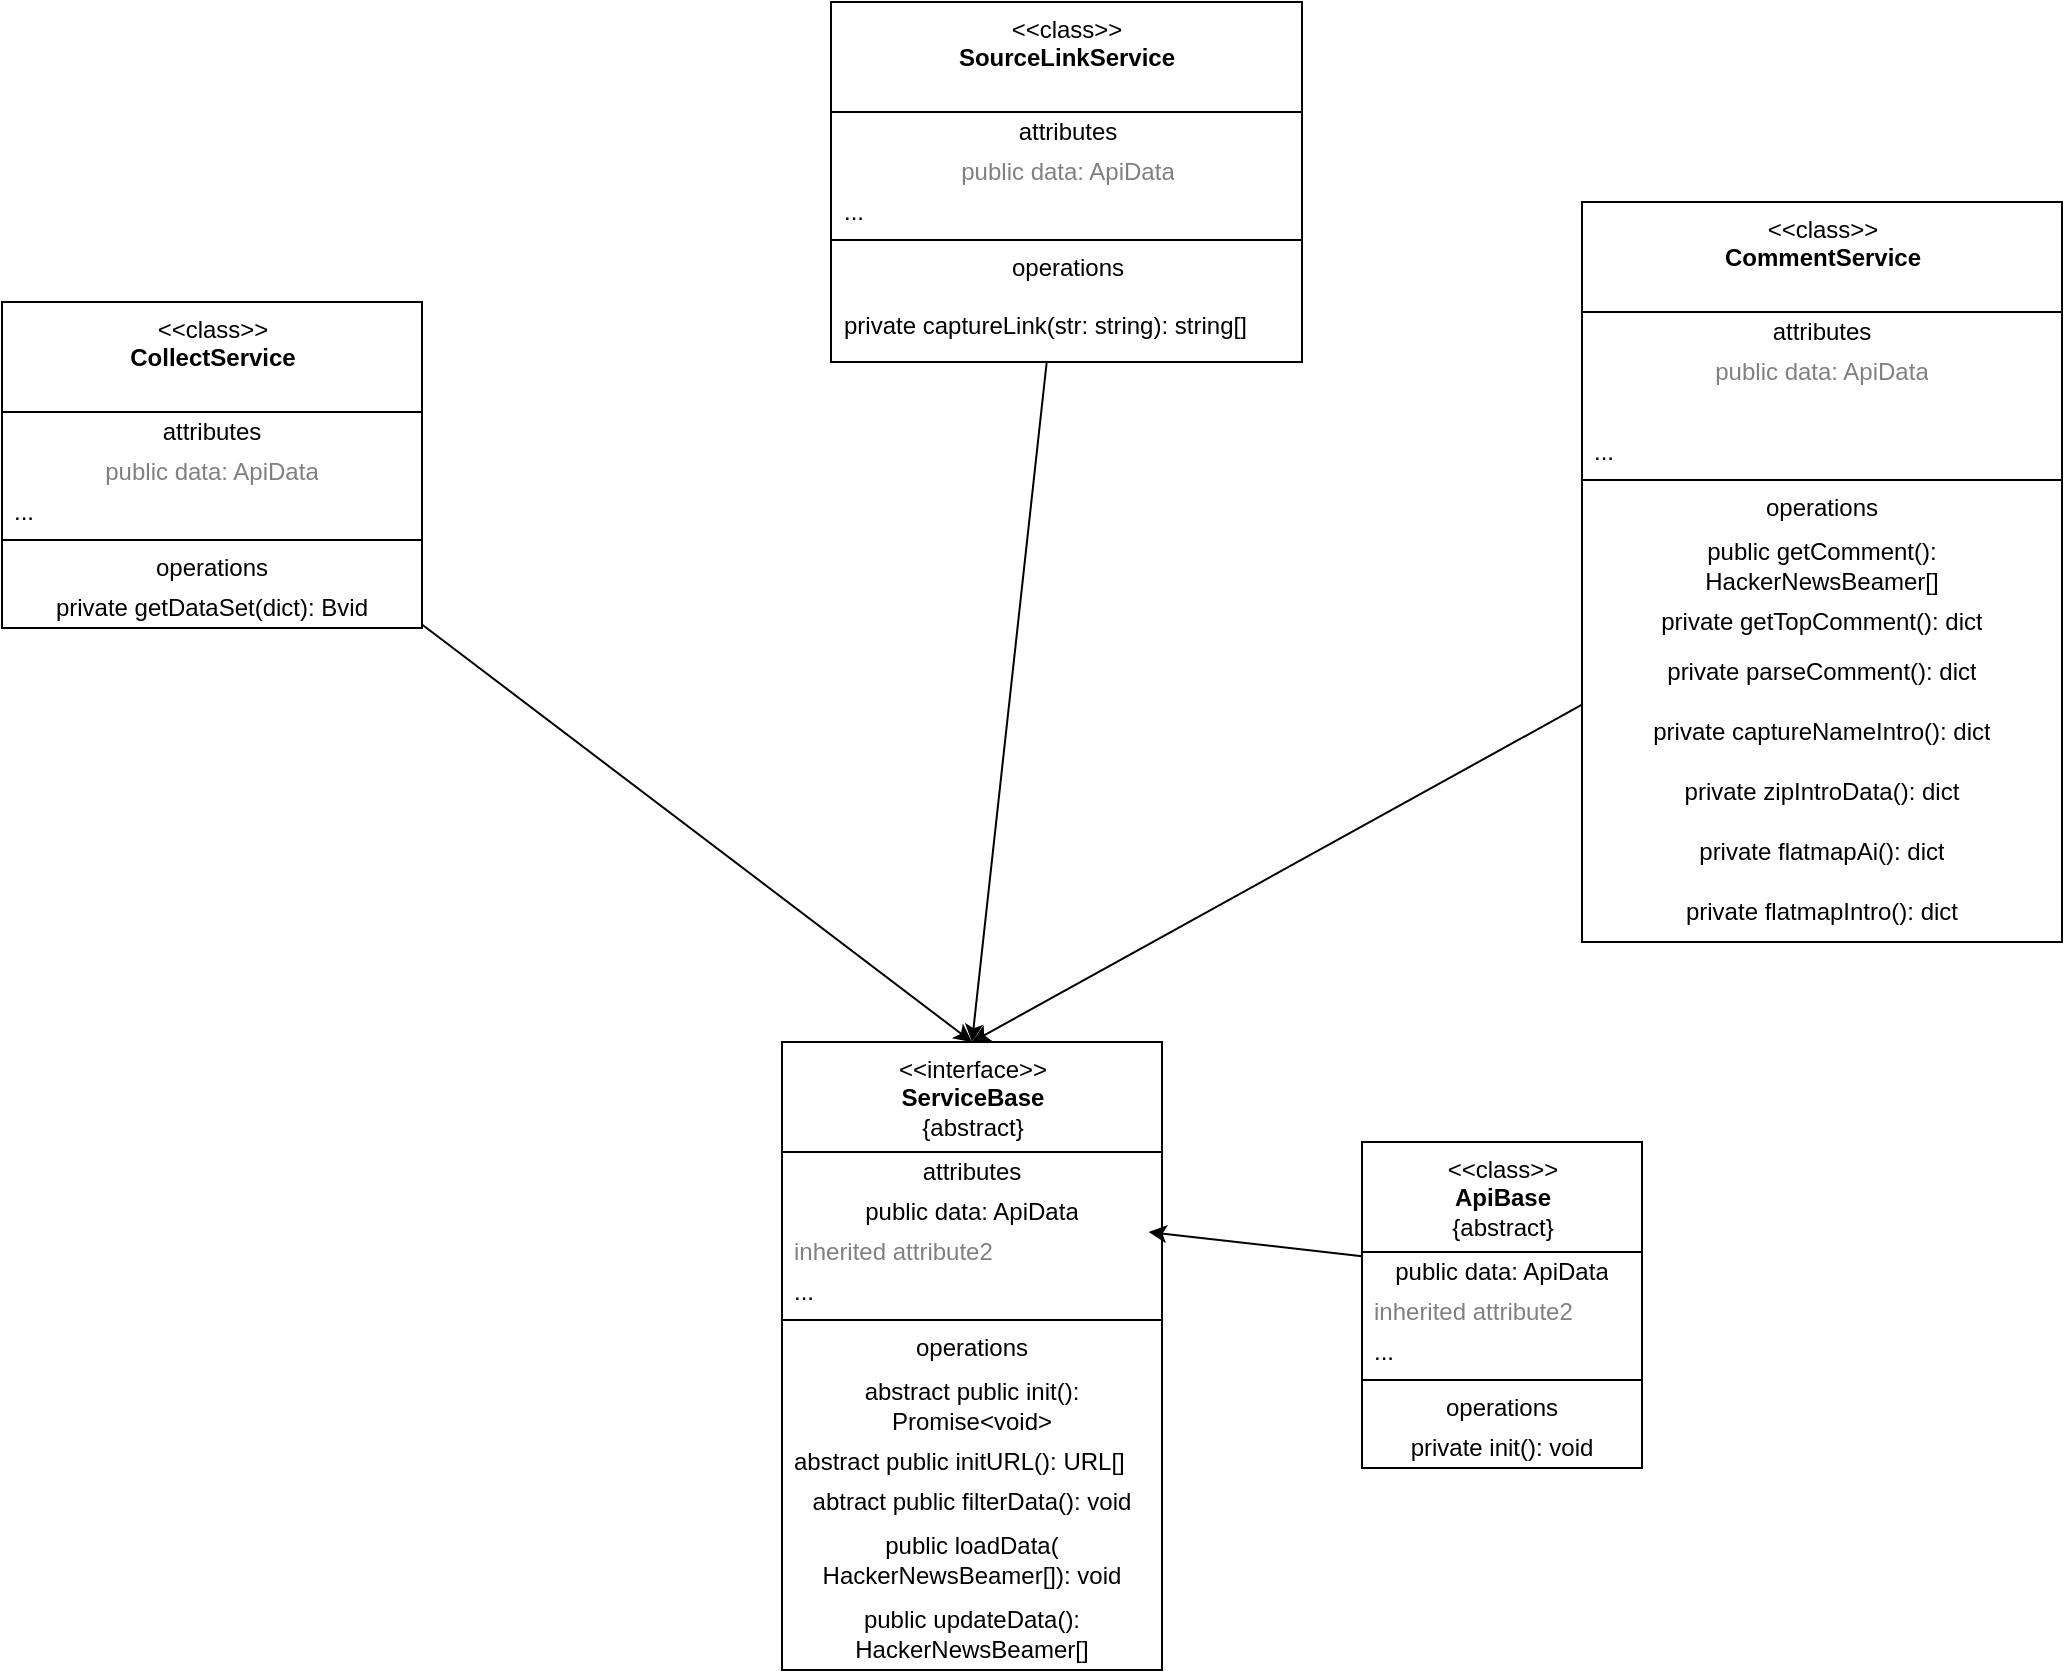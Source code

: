 <mxfile>
    <diagram id="YeGuNEtppTqeiuCvS5Zu" name="Page-1">
        <mxGraphModel dx="717" dy="519" grid="1" gridSize="10" guides="1" tooltips="1" connect="1" arrows="1" fold="1" page="1" pageScale="1" pageWidth="1169" pageHeight="1654" math="0" shadow="0">
            <root>
                <mxCell id="0"/>
                <mxCell id="1" parent="0"/>
                <mxCell id="102" style="html=1;entryX=0.5;entryY=0;entryDx=0;entryDy=0;" parent="1" source="2" target="24" edge="1">
                    <mxGeometry relative="1" as="geometry"/>
                </mxCell>
                <mxCell id="2" value="&amp;lt;&amp;lt;class&amp;gt;&amp;gt;&lt;br&gt;&lt;b&gt;CollectService&lt;/b&gt;" style="swimlane;fontStyle=0;align=center;verticalAlign=top;childLayout=stackLayout;horizontal=1;startSize=55;horizontalStack=0;resizeParent=1;resizeParentMax=0;resizeLast=0;collapsible=0;marginBottom=0;html=1;" parent="1" vertex="1">
                    <mxGeometry x="20" y="270" width="210" height="163" as="geometry"/>
                </mxCell>
                <mxCell id="3" value="attributes" style="text;html=1;strokeColor=none;fillColor=none;align=center;verticalAlign=middle;spacingLeft=4;spacingRight=4;overflow=hidden;rotatable=0;points=[[0,0.5],[1,0.5]];portConstraint=eastwest;" parent="2" vertex="1">
                    <mxGeometry y="55" width="210" height="20" as="geometry"/>
                </mxCell>
                <mxCell id="5" value="public data: ApiData" style="text;html=1;strokeColor=none;fillColor=none;align=center;verticalAlign=middle;spacingLeft=4;spacingRight=4;overflow=hidden;rotatable=0;points=[[0,0.5],[1,0.5]];portConstraint=eastwest;fontColor=#808080;" parent="2" vertex="1">
                    <mxGeometry y="75" width="210" height="20" as="geometry"/>
                </mxCell>
                <mxCell id="6" value="..." style="text;html=1;strokeColor=none;fillColor=none;align=left;verticalAlign=middle;spacingLeft=4;spacingRight=4;overflow=hidden;rotatable=0;points=[[0,0.5],[1,0.5]];portConstraint=eastwest;" parent="2" vertex="1">
                    <mxGeometry y="95" width="210" height="20" as="geometry"/>
                </mxCell>
                <mxCell id="7" value="" style="line;strokeWidth=1;fillColor=none;align=left;verticalAlign=middle;spacingTop=-1;spacingLeft=3;spacingRight=3;rotatable=0;labelPosition=right;points=[];portConstraint=eastwest;" parent="2" vertex="1">
                    <mxGeometry y="115" width="210" height="8" as="geometry"/>
                </mxCell>
                <mxCell id="112" value="operations" style="text;html=1;strokeColor=none;fillColor=none;align=center;verticalAlign=middle;spacingLeft=4;spacingRight=4;overflow=hidden;rotatable=0;points=[[0,0.5],[1,0.5]];portConstraint=eastwest;" vertex="1" parent="2">
                    <mxGeometry y="123" width="210" height="20" as="geometry"/>
                </mxCell>
                <mxCell id="46" value="private getDataSet(dict): Bvid" style="text;html=1;strokeColor=none;fillColor=none;align=center;verticalAlign=middle;spacingLeft=4;spacingRight=4;overflow=hidden;rotatable=0;points=[[0,0.5],[1,0.5]];portConstraint=eastwest;" parent="2" vertex="1">
                    <mxGeometry y="143" width="210" height="20" as="geometry"/>
                </mxCell>
                <mxCell id="104" style="html=1;entryX=0.5;entryY=0;entryDx=0;entryDy=0;" parent="1" source="18" target="24" edge="1">
                    <mxGeometry relative="1" as="geometry"/>
                </mxCell>
                <mxCell id="18" value="&amp;lt;&amp;lt;class&amp;gt;&amp;gt;&lt;br&gt;&lt;b&gt;CommentService&lt;/b&gt;" style="swimlane;fontStyle=0;align=center;verticalAlign=top;childLayout=stackLayout;horizontal=1;startSize=55;horizontalStack=0;resizeParent=1;resizeParentMax=0;resizeLast=0;collapsible=0;marginBottom=0;html=1;" parent="1" vertex="1">
                    <mxGeometry x="810" y="220" width="240" height="370" as="geometry"/>
                </mxCell>
                <mxCell id="19" value="attributes" style="text;html=1;strokeColor=none;fillColor=none;align=center;verticalAlign=middle;spacingLeft=4;spacingRight=4;overflow=hidden;rotatable=0;points=[[0,0.5],[1,0.5]];portConstraint=eastwest;" parent="18" vertex="1">
                    <mxGeometry y="55" width="240" height="20" as="geometry"/>
                </mxCell>
                <mxCell id="20" value="public data: ApiData" style="text;html=1;strokeColor=none;fillColor=none;align=center;verticalAlign=middle;spacingLeft=4;spacingRight=4;overflow=hidden;rotatable=0;points=[[0,0.5],[1,0.5]];portConstraint=eastwest;fontColor=#808080;" parent="18" vertex="1">
                    <mxGeometry y="75" width="240" height="20" as="geometry"/>
                </mxCell>
                <mxCell id="60" value="private mid: string" style="text;html=1;strokeColor=none;fillColor=none;align=center;verticalAlign=middle;spacingLeft=4;spacingRight=4;overflow=hidden;rotatable=0;points=[[0,0.5],[1,0.5]];portConstraint=eastwest;fontColor=#FFFFFF;" parent="18" vertex="1">
                    <mxGeometry y="95" width="240" height="20" as="geometry"/>
                </mxCell>
                <mxCell id="21" value="..." style="text;html=1;strokeColor=none;fillColor=none;align=left;verticalAlign=middle;spacingLeft=4;spacingRight=4;overflow=hidden;rotatable=0;points=[[0,0.5],[1,0.5]];portConstraint=eastwest;" parent="18" vertex="1">
                    <mxGeometry y="115" width="240" height="20" as="geometry"/>
                </mxCell>
                <mxCell id="22" value="" style="line;strokeWidth=1;fillColor=none;align=left;verticalAlign=middle;spacingTop=-1;spacingLeft=3;spacingRight=3;rotatable=0;labelPosition=right;points=[];portConstraint=eastwest;" parent="18" vertex="1">
                    <mxGeometry y="135" width="240" height="8" as="geometry"/>
                </mxCell>
                <mxCell id="23" value="operations" style="text;html=1;strokeColor=none;fillColor=none;align=center;verticalAlign=middle;spacingLeft=4;spacingRight=4;overflow=hidden;rotatable=0;points=[[0,0.5],[1,0.5]];portConstraint=eastwest;" parent="18" vertex="1">
                    <mxGeometry y="143" width="240" height="20" as="geometry"/>
                </mxCell>
                <mxCell id="56" value="public getComment(): &lt;br&gt;HackerNewsBeamer[]" style="text;html=1;strokeColor=none;fillColor=none;align=center;verticalAlign=middle;spacingLeft=4;spacingRight=4;overflow=hidden;rotatable=0;points=[[0,0.5],[1,0.5]];portConstraint=eastwest;" parent="18" vertex="1">
                    <mxGeometry y="163" width="240" height="37" as="geometry"/>
                </mxCell>
                <mxCell id="53" value="private getTopComment(): dict" style="text;html=1;strokeColor=none;fillColor=none;align=center;verticalAlign=middle;spacingLeft=4;spacingRight=4;overflow=hidden;rotatable=0;points=[[0,0.5],[1,0.5]];portConstraint=eastwest;" parent="18" vertex="1">
                    <mxGeometry y="200" width="240" height="20" as="geometry"/>
                </mxCell>
                <mxCell id="54" value="private parseComment(): dict" style="text;html=1;strokeColor=none;fillColor=none;align=center;verticalAlign=middle;spacingLeft=4;spacingRight=4;overflow=hidden;rotatable=0;points=[[0,0.5],[1,0.5]];portConstraint=eastwest;" parent="18" vertex="1">
                    <mxGeometry y="220" width="240" height="30" as="geometry"/>
                </mxCell>
                <mxCell id="55" value="private captureNameIntro(): dict" style="text;html=1;strokeColor=none;fillColor=none;align=center;verticalAlign=middle;spacingLeft=4;spacingRight=4;overflow=hidden;rotatable=0;points=[[0,0.5],[1,0.5]];portConstraint=eastwest;" parent="18" vertex="1">
                    <mxGeometry y="250" width="240" height="30" as="geometry"/>
                </mxCell>
                <mxCell id="114" value="private zipIntroData(): dict" style="text;html=1;strokeColor=none;fillColor=none;align=center;verticalAlign=middle;spacingLeft=4;spacingRight=4;overflow=hidden;rotatable=0;points=[[0,0.5],[1,0.5]];portConstraint=eastwest;" vertex="1" parent="18">
                    <mxGeometry y="280" width="240" height="30" as="geometry"/>
                </mxCell>
                <mxCell id="115" value="private flatmapAi(): dict" style="text;html=1;strokeColor=none;fillColor=none;align=center;verticalAlign=middle;spacingLeft=4;spacingRight=4;overflow=hidden;rotatable=0;points=[[0,0.5],[1,0.5]];portConstraint=eastwest;" vertex="1" parent="18">
                    <mxGeometry y="310" width="240" height="30" as="geometry"/>
                </mxCell>
                <mxCell id="116" value="private flatmapIntro(): dict" style="text;html=1;strokeColor=none;fillColor=none;align=center;verticalAlign=middle;spacingLeft=4;spacingRight=4;overflow=hidden;rotatable=0;points=[[0,0.5],[1,0.5]];portConstraint=eastwest;" vertex="1" parent="18">
                    <mxGeometry y="340" width="240" height="30" as="geometry"/>
                </mxCell>
                <mxCell id="24" value="&amp;lt;&amp;lt;interface&amp;gt;&amp;gt;&lt;br&gt;&lt;b&gt;ServiceBase&lt;br&gt;&lt;/b&gt;{abstract}&lt;b&gt;&lt;br&gt;&lt;/b&gt;" style="swimlane;fontStyle=0;align=center;verticalAlign=top;childLayout=stackLayout;horizontal=1;startSize=55;horizontalStack=0;resizeParent=1;resizeParentMax=0;resizeLast=0;collapsible=0;marginBottom=0;html=1;" parent="1" vertex="1">
                    <mxGeometry x="410" y="640" width="190" height="314" as="geometry"/>
                </mxCell>
                <mxCell id="25" value="attributes" style="text;html=1;strokeColor=none;fillColor=none;align=center;verticalAlign=middle;spacingLeft=4;spacingRight=4;overflow=hidden;rotatable=0;points=[[0,0.5],[1,0.5]];portConstraint=eastwest;" parent="24" vertex="1">
                    <mxGeometry y="55" width="190" height="20" as="geometry"/>
                </mxCell>
                <mxCell id="109" value="public data: ApiData" style="text;html=1;strokeColor=none;fillColor=none;align=center;verticalAlign=middle;spacingLeft=4;spacingRight=4;overflow=hidden;rotatable=0;points=[[0,0.5],[1,0.5]];portConstraint=eastwest;" parent="24" vertex="1">
                    <mxGeometry y="75" width="190" height="20" as="geometry"/>
                </mxCell>
                <mxCell id="26" value="inherited attribute2" style="text;html=1;strokeColor=none;fillColor=none;align=left;verticalAlign=middle;spacingLeft=4;spacingRight=4;overflow=hidden;rotatable=0;points=[[0,0.5],[1,0.5]];portConstraint=eastwest;fontColor=#808080;" parent="24" vertex="1">
                    <mxGeometry y="95" width="190" height="20" as="geometry"/>
                </mxCell>
                <mxCell id="27" value="..." style="text;html=1;strokeColor=none;fillColor=none;align=left;verticalAlign=middle;spacingLeft=4;spacingRight=4;overflow=hidden;rotatable=0;points=[[0,0.5],[1,0.5]];portConstraint=eastwest;" parent="24" vertex="1">
                    <mxGeometry y="115" width="190" height="20" as="geometry"/>
                </mxCell>
                <mxCell id="28" value="" style="line;strokeWidth=1;fillColor=none;align=left;verticalAlign=middle;spacingTop=-1;spacingLeft=3;spacingRight=3;rotatable=0;labelPosition=right;points=[];portConstraint=eastwest;" parent="24" vertex="1">
                    <mxGeometry y="135" width="190" height="8" as="geometry"/>
                </mxCell>
                <mxCell id="29" value="operations" style="text;html=1;strokeColor=none;fillColor=none;align=center;verticalAlign=middle;spacingLeft=4;spacingRight=4;overflow=hidden;rotatable=0;points=[[0,0.5],[1,0.5]];portConstraint=eastwest;" parent="24" vertex="1">
                    <mxGeometry y="143" width="190" height="20" as="geometry"/>
                </mxCell>
                <mxCell id="111" value="abstract public init(): &lt;br&gt;Promise&amp;lt;void&amp;gt;" style="text;html=1;strokeColor=none;fillColor=none;align=center;verticalAlign=middle;spacingLeft=4;spacingRight=4;overflow=hidden;rotatable=0;points=[[0,0.5],[1,0.5]];portConstraint=eastwest;" parent="24" vertex="1">
                    <mxGeometry y="163" width="190" height="37" as="geometry"/>
                </mxCell>
                <mxCell id="30" value="abstract public initURL(): URL[]" style="text;html=1;strokeColor=none;fillColor=none;align=left;verticalAlign=middle;spacingLeft=4;spacingRight=4;overflow=hidden;rotatable=0;points=[[0,0.5],[1,0.5]];portConstraint=eastwest;" parent="24" vertex="1">
                    <mxGeometry y="200" width="190" height="20" as="geometry"/>
                </mxCell>
                <mxCell id="69" value="abtract public filterData(): void" style="text;html=1;strokeColor=none;fillColor=none;align=center;verticalAlign=middle;spacingLeft=4;spacingRight=4;overflow=hidden;rotatable=0;points=[[0,0.5],[1,0.5]];portConstraint=eastwest;" parent="24" vertex="1">
                    <mxGeometry y="220" width="190" height="20" as="geometry"/>
                </mxCell>
                <mxCell id="70" value="public loadData(&lt;br&gt;HackerNewsBeamer[]): void" style="text;html=1;strokeColor=none;fillColor=none;align=center;verticalAlign=middle;spacingLeft=4;spacingRight=4;overflow=hidden;rotatable=0;points=[[0,0.5],[1,0.5]];portConstraint=eastwest;" parent="24" vertex="1">
                    <mxGeometry y="240" width="190" height="37" as="geometry"/>
                </mxCell>
                <mxCell id="31" value="public updateData(): &lt;br&gt;HackerNewsBeamer[]" style="text;html=1;strokeColor=none;fillColor=none;align=center;verticalAlign=middle;spacingLeft=4;spacingRight=4;overflow=hidden;rotatable=0;points=[[0,0.5],[1,0.5]];portConstraint=eastwest;" parent="24" vertex="1">
                    <mxGeometry y="277" width="190" height="37" as="geometry"/>
                </mxCell>
                <mxCell id="32" value="&amp;lt;&amp;lt;class&amp;gt;&amp;gt;&lt;br&gt;&lt;b&gt;ApiBase&lt;/b&gt;&lt;br&gt;{abstract}" style="swimlane;fontStyle=0;align=center;verticalAlign=top;childLayout=stackLayout;horizontal=1;startSize=55;horizontalStack=0;resizeParent=1;resizeParentMax=0;resizeLast=0;collapsible=0;marginBottom=0;html=1;" parent="1" vertex="1">
                    <mxGeometry x="700" y="690" width="140" height="163" as="geometry"/>
                </mxCell>
                <mxCell id="33" value="public data: ApiData" style="text;html=1;strokeColor=none;fillColor=none;align=center;verticalAlign=middle;spacingLeft=4;spacingRight=4;overflow=hidden;rotatable=0;points=[[0,0.5],[1,0.5]];portConstraint=eastwest;" parent="32" vertex="1">
                    <mxGeometry y="55" width="140" height="20" as="geometry"/>
                </mxCell>
                <mxCell id="34" value="inherited attribute2" style="text;html=1;strokeColor=none;fillColor=none;align=left;verticalAlign=middle;spacingLeft=4;spacingRight=4;overflow=hidden;rotatable=0;points=[[0,0.5],[1,0.5]];portConstraint=eastwest;fontColor=#808080;" parent="32" vertex="1">
                    <mxGeometry y="75" width="140" height="20" as="geometry"/>
                </mxCell>
                <mxCell id="35" value="..." style="text;html=1;strokeColor=none;fillColor=none;align=left;verticalAlign=middle;spacingLeft=4;spacingRight=4;overflow=hidden;rotatable=0;points=[[0,0.5],[1,0.5]];portConstraint=eastwest;" parent="32" vertex="1">
                    <mxGeometry y="95" width="140" height="20" as="geometry"/>
                </mxCell>
                <mxCell id="36" value="" style="line;strokeWidth=1;fillColor=none;align=left;verticalAlign=middle;spacingTop=-1;spacingLeft=3;spacingRight=3;rotatable=0;labelPosition=right;points=[];portConstraint=eastwest;" parent="32" vertex="1">
                    <mxGeometry y="115" width="140" height="8" as="geometry"/>
                </mxCell>
                <mxCell id="37" value="operations" style="text;html=1;strokeColor=none;fillColor=none;align=center;verticalAlign=middle;spacingLeft=4;spacingRight=4;overflow=hidden;rotatable=0;points=[[0,0.5],[1,0.5]];portConstraint=eastwest;" parent="32" vertex="1">
                    <mxGeometry y="123" width="140" height="20" as="geometry"/>
                </mxCell>
                <mxCell id="38" value="private init(): void" style="text;html=1;strokeColor=none;fillColor=none;align=center;verticalAlign=middle;spacingLeft=4;spacingRight=4;overflow=hidden;rotatable=0;points=[[0,0.5],[1,0.5]];portConstraint=eastwest;" parent="32" vertex="1">
                    <mxGeometry y="143" width="140" height="20" as="geometry"/>
                </mxCell>
                <mxCell id="105" style="html=1;entryX=0.5;entryY=0;entryDx=0;entryDy=0;" parent="1" source="58" target="24" edge="1">
                    <mxGeometry relative="1" as="geometry"/>
                </mxCell>
                <mxCell id="58" value="&amp;lt;&amp;lt;class&amp;gt;&amp;gt;&lt;br&gt;&lt;b&gt;SourceLinkService&lt;/b&gt;" style="swimlane;fontStyle=0;align=center;verticalAlign=top;childLayout=stackLayout;horizontal=1;startSize=55;horizontalStack=0;resizeParent=1;resizeParentMax=0;resizeLast=0;collapsible=0;marginBottom=0;html=1;" parent="1" vertex="1">
                    <mxGeometry x="434.5" y="120" width="235.5" height="180" as="geometry"/>
                </mxCell>
                <mxCell id="59" value="attributes" style="text;html=1;strokeColor=none;fillColor=none;align=center;verticalAlign=middle;spacingLeft=4;spacingRight=4;overflow=hidden;rotatable=0;points=[[0,0.5],[1,0.5]];portConstraint=eastwest;" parent="58" vertex="1">
                    <mxGeometry y="55" width="235.5" height="20" as="geometry"/>
                </mxCell>
                <mxCell id="113" value="public data: ApiData" style="text;html=1;strokeColor=none;fillColor=none;align=center;verticalAlign=middle;spacingLeft=4;spacingRight=4;overflow=hidden;rotatable=0;points=[[0,0.5],[1,0.5]];portConstraint=eastwest;fontColor=#808080;" vertex="1" parent="58">
                    <mxGeometry y="75" width="235.5" height="20" as="geometry"/>
                </mxCell>
                <mxCell id="61" value="..." style="text;html=1;strokeColor=none;fillColor=none;align=left;verticalAlign=middle;spacingLeft=4;spacingRight=4;overflow=hidden;rotatable=0;points=[[0,0.5],[1,0.5]];portConstraint=eastwest;" parent="58" vertex="1">
                    <mxGeometry y="95" width="235.5" height="20" as="geometry"/>
                </mxCell>
                <mxCell id="62" value="" style="line;strokeWidth=1;fillColor=none;align=left;verticalAlign=middle;spacingTop=-1;spacingLeft=3;spacingRight=3;rotatable=0;labelPosition=right;points=[];portConstraint=eastwest;" parent="58" vertex="1">
                    <mxGeometry y="115" width="235.5" height="8" as="geometry"/>
                </mxCell>
                <mxCell id="63" value="operations" style="text;html=1;strokeColor=none;fillColor=none;align=center;verticalAlign=middle;spacingLeft=4;spacingRight=4;overflow=hidden;rotatable=0;points=[[0,0.5],[1,0.5]];portConstraint=eastwest;" parent="58" vertex="1">
                    <mxGeometry y="123" width="235.5" height="20" as="geometry"/>
                </mxCell>
                <mxCell id="67" value="private captureLink(str: string): string[]" style="text;html=1;strokeColor=none;fillColor=none;align=left;verticalAlign=middle;spacingLeft=4;spacingRight=4;overflow=hidden;rotatable=0;points=[[0,0.5],[1,0.5]];portConstraint=eastwest;" parent="58" vertex="1">
                    <mxGeometry y="143" width="235.5" height="37" as="geometry"/>
                </mxCell>
                <mxCell id="110" style="edgeStyle=none;html=1;" parent="1" source="33" target="109" edge="1">
                    <mxGeometry relative="1" as="geometry"/>
                </mxCell>
            </root>
        </mxGraphModel>
    </diagram>
</mxfile>